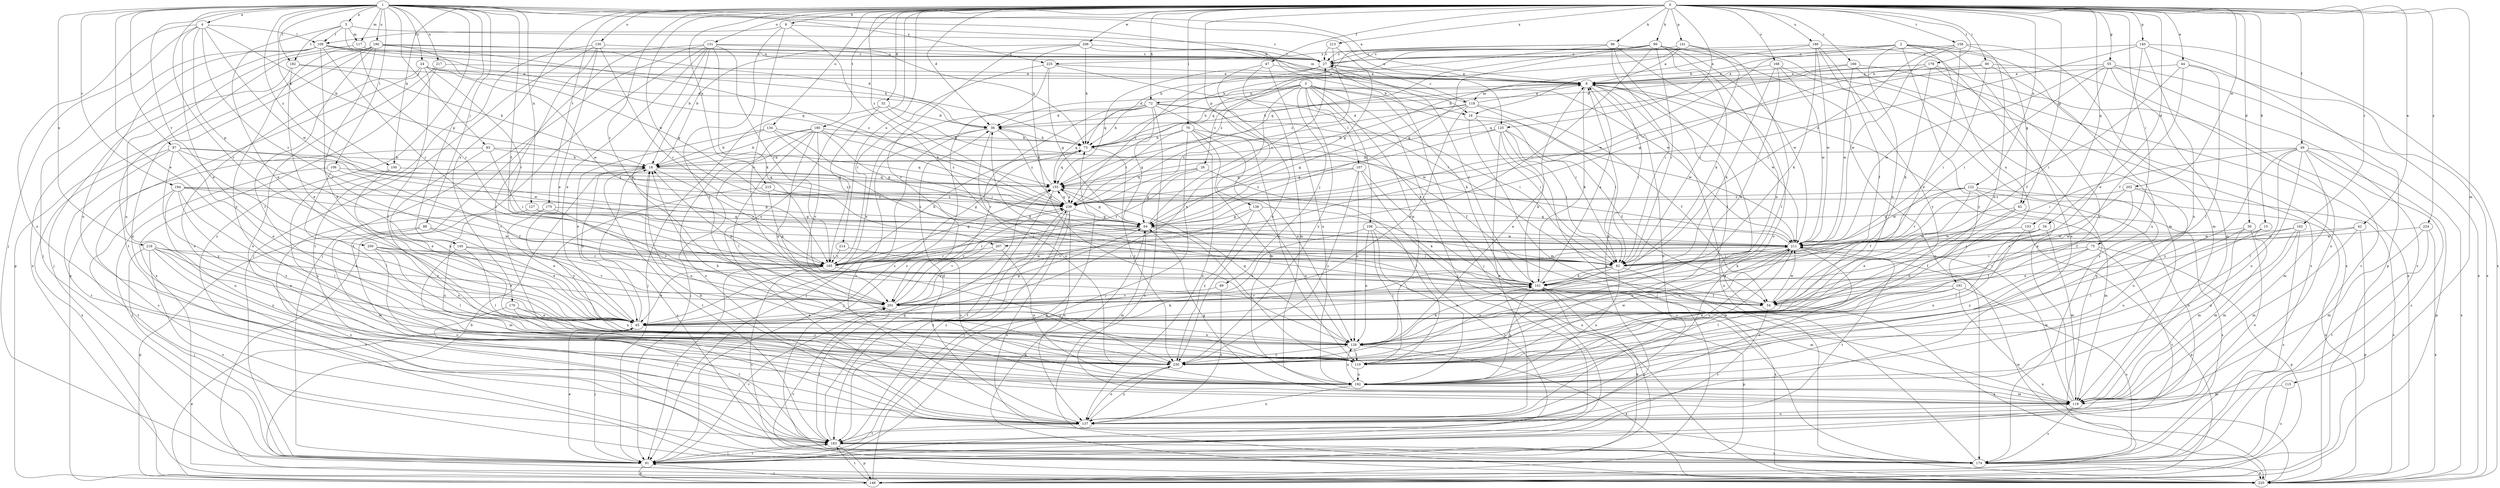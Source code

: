 strict digraph  {
0;
1;
2;
3;
4;
5;
8;
9;
15;
16;
18;
24;
26;
27;
30;
32;
34;
36;
42;
44;
45;
47;
49;
54;
55;
62;
64;
72;
73;
75;
76;
80;
82;
83;
87;
88;
89;
91;
96;
99;
100;
101;
106;
107;
108;
109;
110;
115;
117;
118;
119;
122;
125;
127;
128;
130;
131;
134;
137;
138;
140;
141;
145;
146;
153;
155;
158;
162;
165;
166;
168;
170;
174;
175;
178;
180;
182;
183;
186;
190;
191;
192;
194;
200;
201;
202;
206;
207;
211;
213;
214;
215;
216;
217;
220;
224;
225;
230;
239;
0 -> 9  [label=b];
0 -> 15  [label=b];
0 -> 30  [label=d];
0 -> 32  [label=d];
0 -> 34  [label=d];
0 -> 36  [label=d];
0 -> 42  [label=e];
0 -> 44  [label=e];
0 -> 47  [label=f];
0 -> 49  [label=f];
0 -> 55  [label=g];
0 -> 62  [label=g];
0 -> 72  [label=h];
0 -> 75  [label=i];
0 -> 76  [label=i];
0 -> 80  [label=i];
0 -> 96  [label=k];
0 -> 99  [label=k];
0 -> 100  [label=k];
0 -> 115  [label=m];
0 -> 122  [label=n];
0 -> 125  [label=n];
0 -> 130  [label=o];
0 -> 131  [label=o];
0 -> 134  [label=o];
0 -> 137  [label=o];
0 -> 138  [label=p];
0 -> 140  [label=p];
0 -> 141  [label=p];
0 -> 153  [label=q];
0 -> 158  [label=r];
0 -> 162  [label=r];
0 -> 165  [label=r];
0 -> 166  [label=s];
0 -> 168  [label=s];
0 -> 170  [label=s];
0 -> 175  [label=t];
0 -> 178  [label=t];
0 -> 180  [label=t];
0 -> 186  [label=u];
0 -> 202  [label=w];
0 -> 206  [label=w];
0 -> 207  [label=w];
0 -> 213  [label=x];
0 -> 214  [label=x];
0 -> 215  [label=x];
0 -> 224  [label=y];
0 -> 239  [label=z];
1 -> 4  [label=a];
1 -> 5  [label=a];
1 -> 8  [label=a];
1 -> 16  [label=b];
1 -> 24  [label=c];
1 -> 45  [label=e];
1 -> 54  [label=f];
1 -> 83  [label=j];
1 -> 87  [label=j];
1 -> 88  [label=j];
1 -> 100  [label=k];
1 -> 106  [label=l];
1 -> 117  [label=m];
1 -> 125  [label=n];
1 -> 127  [label=n];
1 -> 145  [label=p];
1 -> 174  [label=s];
1 -> 182  [label=t];
1 -> 190  [label=u];
1 -> 194  [label=v];
1 -> 200  [label=v];
1 -> 201  [label=v];
1 -> 216  [label=x];
1 -> 217  [label=x];
1 -> 225  [label=y];
1 -> 239  [label=z];
2 -> 16  [label=b];
2 -> 62  [label=g];
2 -> 128  [label=n];
2 -> 137  [label=o];
2 -> 191  [label=u];
2 -> 207  [label=w];
2 -> 220  [label=x];
2 -> 225  [label=y];
2 -> 230  [label=y];
3 -> 16  [label=b];
3 -> 26  [label=c];
3 -> 45  [label=e];
3 -> 72  [label=h];
3 -> 73  [label=h];
3 -> 82  [label=i];
3 -> 89  [label=j];
3 -> 91  [label=j];
3 -> 101  [label=k];
3 -> 107  [label=l];
3 -> 108  [label=l];
3 -> 128  [label=n];
3 -> 230  [label=y];
4 -> 18  [label=b];
4 -> 45  [label=e];
4 -> 91  [label=j];
4 -> 109  [label=l];
4 -> 137  [label=o];
4 -> 145  [label=p];
4 -> 165  [label=r];
4 -> 211  [label=w];
5 -> 8  [label=a];
5 -> 45  [label=e];
5 -> 109  [label=l];
5 -> 117  [label=m];
5 -> 118  [label=m];
5 -> 182  [label=t];
8 -> 36  [label=d];
8 -> 73  [label=h];
8 -> 82  [label=i];
8 -> 101  [label=k];
8 -> 118  [label=m];
8 -> 137  [label=o];
8 -> 211  [label=w];
8 -> 220  [label=x];
9 -> 27  [label=c];
9 -> 101  [label=k];
9 -> 109  [label=l];
9 -> 201  [label=v];
9 -> 230  [label=y];
15 -> 119  [label=m];
15 -> 192  [label=u];
15 -> 211  [label=w];
16 -> 82  [label=i];
16 -> 119  [label=m];
16 -> 211  [label=w];
18 -> 155  [label=q];
18 -> 165  [label=r];
18 -> 174  [label=s];
18 -> 183  [label=t];
18 -> 192  [label=u];
18 -> 239  [label=z];
24 -> 8  [label=a];
24 -> 36  [label=d];
24 -> 110  [label=l];
24 -> 137  [label=o];
24 -> 146  [label=p];
24 -> 165  [label=r];
24 -> 211  [label=w];
26 -> 64  [label=g];
26 -> 110  [label=l];
26 -> 155  [label=q];
26 -> 165  [label=r];
27 -> 8  [label=a];
27 -> 91  [label=j];
27 -> 155  [label=q];
27 -> 239  [label=z];
30 -> 110  [label=l];
30 -> 119  [label=m];
30 -> 137  [label=o];
30 -> 211  [label=w];
32 -> 36  [label=d];
32 -> 91  [label=j];
32 -> 165  [label=r];
32 -> 211  [label=w];
34 -> 54  [label=f];
34 -> 110  [label=l];
34 -> 119  [label=m];
34 -> 165  [label=r];
34 -> 211  [label=w];
36 -> 73  [label=h];
36 -> 91  [label=j];
36 -> 137  [label=o];
36 -> 192  [label=u];
36 -> 239  [label=z];
42 -> 119  [label=m];
42 -> 146  [label=p];
42 -> 201  [label=v];
42 -> 211  [label=w];
44 -> 8  [label=a];
44 -> 54  [label=f];
44 -> 82  [label=i];
44 -> 110  [label=l];
44 -> 220  [label=x];
45 -> 18  [label=b];
45 -> 64  [label=g];
45 -> 91  [label=j];
45 -> 101  [label=k];
45 -> 128  [label=n];
45 -> 239  [label=z];
47 -> 8  [label=a];
47 -> 119  [label=m];
47 -> 192  [label=u];
47 -> 230  [label=y];
49 -> 18  [label=b];
49 -> 82  [label=i];
49 -> 110  [label=l];
49 -> 119  [label=m];
49 -> 146  [label=p];
49 -> 174  [label=s];
49 -> 192  [label=u];
49 -> 220  [label=x];
49 -> 230  [label=y];
54 -> 18  [label=b];
54 -> 36  [label=d];
54 -> 183  [label=t];
54 -> 211  [label=w];
54 -> 220  [label=x];
55 -> 8  [label=a];
55 -> 54  [label=f];
55 -> 82  [label=i];
55 -> 137  [label=o];
55 -> 174  [label=s];
55 -> 211  [label=w];
55 -> 220  [label=x];
62 -> 45  [label=e];
62 -> 64  [label=g];
62 -> 128  [label=n];
62 -> 174  [label=s];
64 -> 27  [label=c];
64 -> 110  [label=l];
64 -> 119  [label=m];
64 -> 165  [label=r];
64 -> 201  [label=v];
64 -> 211  [label=w];
72 -> 36  [label=d];
72 -> 45  [label=e];
72 -> 64  [label=g];
72 -> 73  [label=h];
72 -> 82  [label=i];
72 -> 101  [label=k];
72 -> 110  [label=l];
72 -> 155  [label=q];
72 -> 201  [label=v];
72 -> 220  [label=x];
73 -> 18  [label=b];
73 -> 91  [label=j];
73 -> 155  [label=q];
73 -> 230  [label=y];
75 -> 54  [label=f];
75 -> 82  [label=i];
75 -> 146  [label=p];
75 -> 183  [label=t];
75 -> 230  [label=y];
76 -> 54  [label=f];
76 -> 73  [label=h];
76 -> 91  [label=j];
76 -> 128  [label=n];
76 -> 137  [label=o];
76 -> 192  [label=u];
76 -> 239  [label=z];
80 -> 8  [label=a];
80 -> 82  [label=i];
80 -> 119  [label=m];
80 -> 192  [label=u];
80 -> 239  [label=z];
82 -> 101  [label=k];
82 -> 192  [label=u];
82 -> 201  [label=v];
82 -> 220  [label=x];
82 -> 230  [label=y];
83 -> 18  [label=b];
83 -> 82  [label=i];
83 -> 128  [label=n];
83 -> 155  [label=q];
83 -> 174  [label=s];
87 -> 18  [label=b];
87 -> 45  [label=e];
87 -> 183  [label=t];
87 -> 211  [label=w];
87 -> 220  [label=x];
87 -> 230  [label=y];
87 -> 239  [label=z];
88 -> 45  [label=e];
88 -> 119  [label=m];
88 -> 146  [label=p];
88 -> 211  [label=w];
89 -> 137  [label=o];
89 -> 201  [label=v];
91 -> 45  [label=e];
91 -> 101  [label=k];
91 -> 146  [label=p];
91 -> 183  [label=t];
91 -> 201  [label=v];
96 -> 27  [label=c];
96 -> 82  [label=i];
96 -> 110  [label=l];
96 -> 137  [label=o];
96 -> 155  [label=q];
96 -> 174  [label=s];
96 -> 239  [label=z];
99 -> 27  [label=c];
99 -> 64  [label=g];
99 -> 73  [label=h];
99 -> 82  [label=i];
99 -> 101  [label=k];
99 -> 119  [label=m];
99 -> 128  [label=n];
99 -> 155  [label=q];
99 -> 165  [label=r];
99 -> 211  [label=w];
100 -> 45  [label=e];
100 -> 155  [label=q];
100 -> 192  [label=u];
101 -> 8  [label=a];
101 -> 27  [label=c];
101 -> 54  [label=f];
101 -> 91  [label=j];
101 -> 119  [label=m];
101 -> 146  [label=p];
101 -> 192  [label=u];
101 -> 201  [label=v];
106 -> 54  [label=f];
106 -> 91  [label=j];
106 -> 110  [label=l];
106 -> 155  [label=q];
107 -> 128  [label=n];
107 -> 155  [label=q];
107 -> 174  [label=s];
107 -> 220  [label=x];
107 -> 230  [label=y];
107 -> 239  [label=z];
108 -> 45  [label=e];
108 -> 110  [label=l];
108 -> 128  [label=n];
108 -> 183  [label=t];
108 -> 192  [label=u];
108 -> 211  [label=w];
109 -> 27  [label=c];
109 -> 73  [label=h];
109 -> 91  [label=j];
109 -> 155  [label=q];
109 -> 165  [label=r];
109 -> 192  [label=u];
109 -> 201  [label=v];
109 -> 220  [label=x];
110 -> 192  [label=u];
110 -> 211  [label=w];
115 -> 119  [label=m];
115 -> 174  [label=s];
117 -> 27  [label=c];
117 -> 165  [label=r];
117 -> 192  [label=u];
118 -> 8  [label=a];
118 -> 27  [label=c];
118 -> 36  [label=d];
118 -> 45  [label=e];
118 -> 54  [label=f];
118 -> 64  [label=g];
118 -> 82  [label=i];
118 -> 239  [label=z];
119 -> 8  [label=a];
119 -> 64  [label=g];
119 -> 137  [label=o];
119 -> 174  [label=s];
119 -> 211  [label=w];
122 -> 54  [label=f];
122 -> 119  [label=m];
122 -> 137  [label=o];
122 -> 165  [label=r];
122 -> 211  [label=w];
122 -> 220  [label=x];
122 -> 239  [label=z];
125 -> 54  [label=f];
125 -> 64  [label=g];
125 -> 73  [label=h];
125 -> 82  [label=i];
125 -> 91  [label=j];
125 -> 101  [label=k];
125 -> 137  [label=o];
127 -> 64  [label=g];
127 -> 82  [label=i];
127 -> 174  [label=s];
128 -> 101  [label=k];
128 -> 110  [label=l];
128 -> 155  [label=q];
128 -> 220  [label=x];
128 -> 230  [label=y];
130 -> 27  [label=c];
130 -> 45  [label=e];
130 -> 91  [label=j];
130 -> 110  [label=l];
130 -> 165  [label=r];
130 -> 183  [label=t];
131 -> 18  [label=b];
131 -> 27  [label=c];
131 -> 45  [label=e];
131 -> 73  [label=h];
131 -> 91  [label=j];
131 -> 101  [label=k];
131 -> 165  [label=r];
131 -> 183  [label=t];
131 -> 201  [label=v];
131 -> 220  [label=x];
134 -> 18  [label=b];
134 -> 45  [label=e];
134 -> 64  [label=g];
134 -> 73  [label=h];
134 -> 101  [label=k];
137 -> 18  [label=b];
137 -> 36  [label=d];
137 -> 183  [label=t];
137 -> 230  [label=y];
138 -> 64  [label=g];
138 -> 101  [label=k];
138 -> 128  [label=n];
138 -> 201  [label=v];
138 -> 230  [label=y];
140 -> 27  [label=c];
140 -> 45  [label=e];
140 -> 146  [label=p];
140 -> 192  [label=u];
140 -> 220  [label=x];
140 -> 239  [label=z];
141 -> 8  [label=a];
141 -> 27  [label=c];
141 -> 73  [label=h];
141 -> 82  [label=i];
141 -> 110  [label=l];
145 -> 82  [label=i];
145 -> 110  [label=l];
145 -> 119  [label=m];
145 -> 201  [label=v];
146 -> 45  [label=e];
146 -> 73  [label=h];
146 -> 91  [label=j];
146 -> 183  [label=t];
153 -> 146  [label=p];
153 -> 192  [label=u];
153 -> 211  [label=w];
155 -> 36  [label=d];
155 -> 64  [label=g];
155 -> 183  [label=t];
155 -> 239  [label=z];
158 -> 27  [label=c];
158 -> 45  [label=e];
158 -> 82  [label=i];
158 -> 119  [label=m];
158 -> 128  [label=n];
158 -> 211  [label=w];
162 -> 45  [label=e];
162 -> 119  [label=m];
162 -> 174  [label=s];
162 -> 192  [label=u];
162 -> 211  [label=w];
165 -> 45  [label=e];
165 -> 73  [label=h];
165 -> 91  [label=j];
165 -> 155  [label=q];
165 -> 174  [label=s];
165 -> 211  [label=w];
165 -> 230  [label=y];
166 -> 8  [label=a];
166 -> 36  [label=d];
166 -> 174  [label=s];
166 -> 211  [label=w];
166 -> 220  [label=x];
168 -> 8  [label=a];
168 -> 45  [label=e];
168 -> 101  [label=k];
168 -> 146  [label=p];
168 -> 211  [label=w];
170 -> 45  [label=e];
170 -> 128  [label=n];
170 -> 183  [label=t];
170 -> 230  [label=y];
174 -> 8  [label=a];
174 -> 220  [label=x];
175 -> 45  [label=e];
175 -> 64  [label=g];
175 -> 192  [label=u];
175 -> 201  [label=v];
178 -> 8  [label=a];
178 -> 64  [label=g];
178 -> 101  [label=k];
178 -> 155  [label=q];
178 -> 174  [label=s];
178 -> 230  [label=y];
180 -> 18  [label=b];
180 -> 73  [label=h];
180 -> 82  [label=i];
180 -> 91  [label=j];
180 -> 110  [label=l];
180 -> 128  [label=n];
180 -> 137  [label=o];
180 -> 201  [label=v];
180 -> 239  [label=z];
182 -> 8  [label=a];
182 -> 18  [label=b];
182 -> 45  [label=e];
182 -> 91  [label=j];
183 -> 8  [label=a];
183 -> 91  [label=j];
183 -> 146  [label=p];
183 -> 155  [label=q];
183 -> 174  [label=s];
183 -> 239  [label=z];
186 -> 18  [label=b];
186 -> 27  [label=c];
186 -> 54  [label=f];
186 -> 101  [label=k];
186 -> 174  [label=s];
186 -> 211  [label=w];
186 -> 230  [label=y];
190 -> 27  [label=c];
190 -> 36  [label=d];
190 -> 64  [label=g];
190 -> 110  [label=l];
190 -> 128  [label=n];
190 -> 137  [label=o];
190 -> 146  [label=p];
190 -> 183  [label=t];
190 -> 230  [label=y];
190 -> 239  [label=z];
191 -> 110  [label=l];
191 -> 128  [label=n];
191 -> 174  [label=s];
191 -> 201  [label=v];
191 -> 220  [label=x];
192 -> 119  [label=m];
192 -> 128  [label=n];
192 -> 137  [label=o];
192 -> 211  [label=w];
194 -> 64  [label=g];
194 -> 110  [label=l];
194 -> 165  [label=r];
194 -> 183  [label=t];
194 -> 192  [label=u];
194 -> 230  [label=y];
194 -> 239  [label=z];
200 -> 45  [label=e];
200 -> 82  [label=i];
200 -> 110  [label=l];
200 -> 128  [label=n];
200 -> 137  [label=o];
200 -> 165  [label=r];
201 -> 45  [label=e];
201 -> 183  [label=t];
201 -> 239  [label=z];
202 -> 54  [label=f];
202 -> 192  [label=u];
202 -> 201  [label=v];
202 -> 220  [label=x];
202 -> 239  [label=z];
206 -> 18  [label=b];
206 -> 27  [label=c];
206 -> 73  [label=h];
206 -> 128  [label=n];
206 -> 201  [label=v];
206 -> 211  [label=w];
207 -> 165  [label=r];
207 -> 192  [label=u];
207 -> 201  [label=v];
211 -> 82  [label=i];
211 -> 101  [label=k];
211 -> 128  [label=n];
211 -> 137  [label=o];
211 -> 155  [label=q];
211 -> 165  [label=r];
211 -> 183  [label=t];
211 -> 192  [label=u];
213 -> 27  [label=c];
213 -> 64  [label=g];
213 -> 239  [label=z];
214 -> 165  [label=r];
214 -> 192  [label=u];
215 -> 64  [label=g];
215 -> 101  [label=k];
215 -> 230  [label=y];
215 -> 239  [label=z];
216 -> 45  [label=e];
216 -> 82  [label=i];
216 -> 91  [label=j];
216 -> 174  [label=s];
216 -> 183  [label=t];
216 -> 201  [label=v];
216 -> 230  [label=y];
217 -> 8  [label=a];
217 -> 137  [label=o];
217 -> 220  [label=x];
220 -> 18  [label=b];
220 -> 64  [label=g];
220 -> 201  [label=v];
220 -> 211  [label=w];
224 -> 119  [label=m];
224 -> 183  [label=t];
224 -> 211  [label=w];
224 -> 220  [label=x];
225 -> 8  [label=a];
225 -> 64  [label=g];
225 -> 82  [label=i];
225 -> 165  [label=r];
225 -> 174  [label=s];
230 -> 8  [label=a];
230 -> 18  [label=b];
230 -> 137  [label=o];
239 -> 64  [label=g];
239 -> 91  [label=j];
239 -> 137  [label=o];
239 -> 155  [label=q];
239 -> 174  [label=s];
239 -> 183  [label=t];
}
